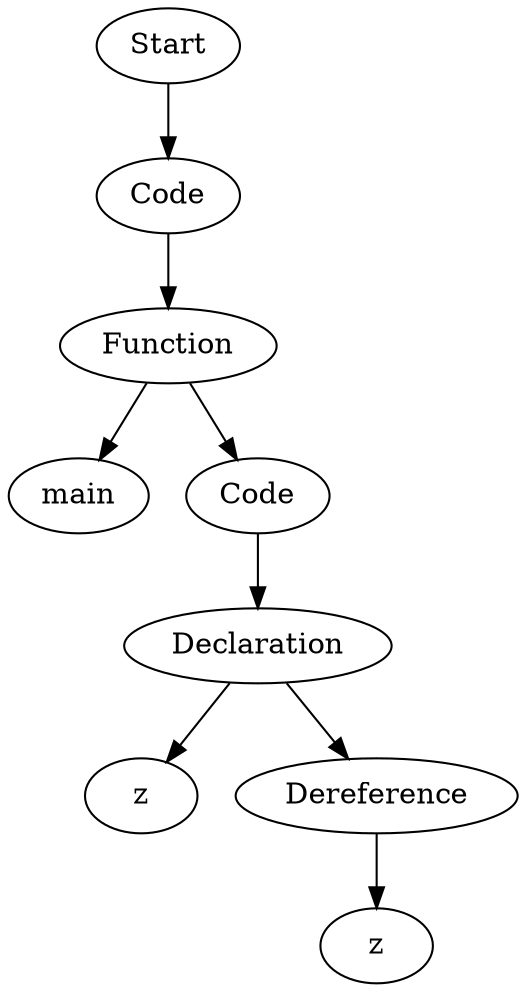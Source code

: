 digraph AST {
  "132672756070048" [label="Start"];
  "132672756070048" -> "132672756072352";
  "132672756072352" [label="Code"];
  "132672756072352" -> "132672756064960";
  "132672756064960" [label="Function"];
  "132672756064960" -> "132672756062464";
  "132672756064960" -> "132672756059344";
  "132672756062464" [label="main"];
  "132672756059344" [label="Code"];
  "132672756059344" -> "132672756057376";
  "132672756057376" [label="Declaration"];
  "132672756057376" -> "132672756056656";
  "132672756057376" -> "132672755927360";
  "132672756056656" [label="z"];
  "132672755927360" [label="Dereference"];
  "132672755927360" -> "132672756058240";
  "132672756058240" [label="z"];
}
